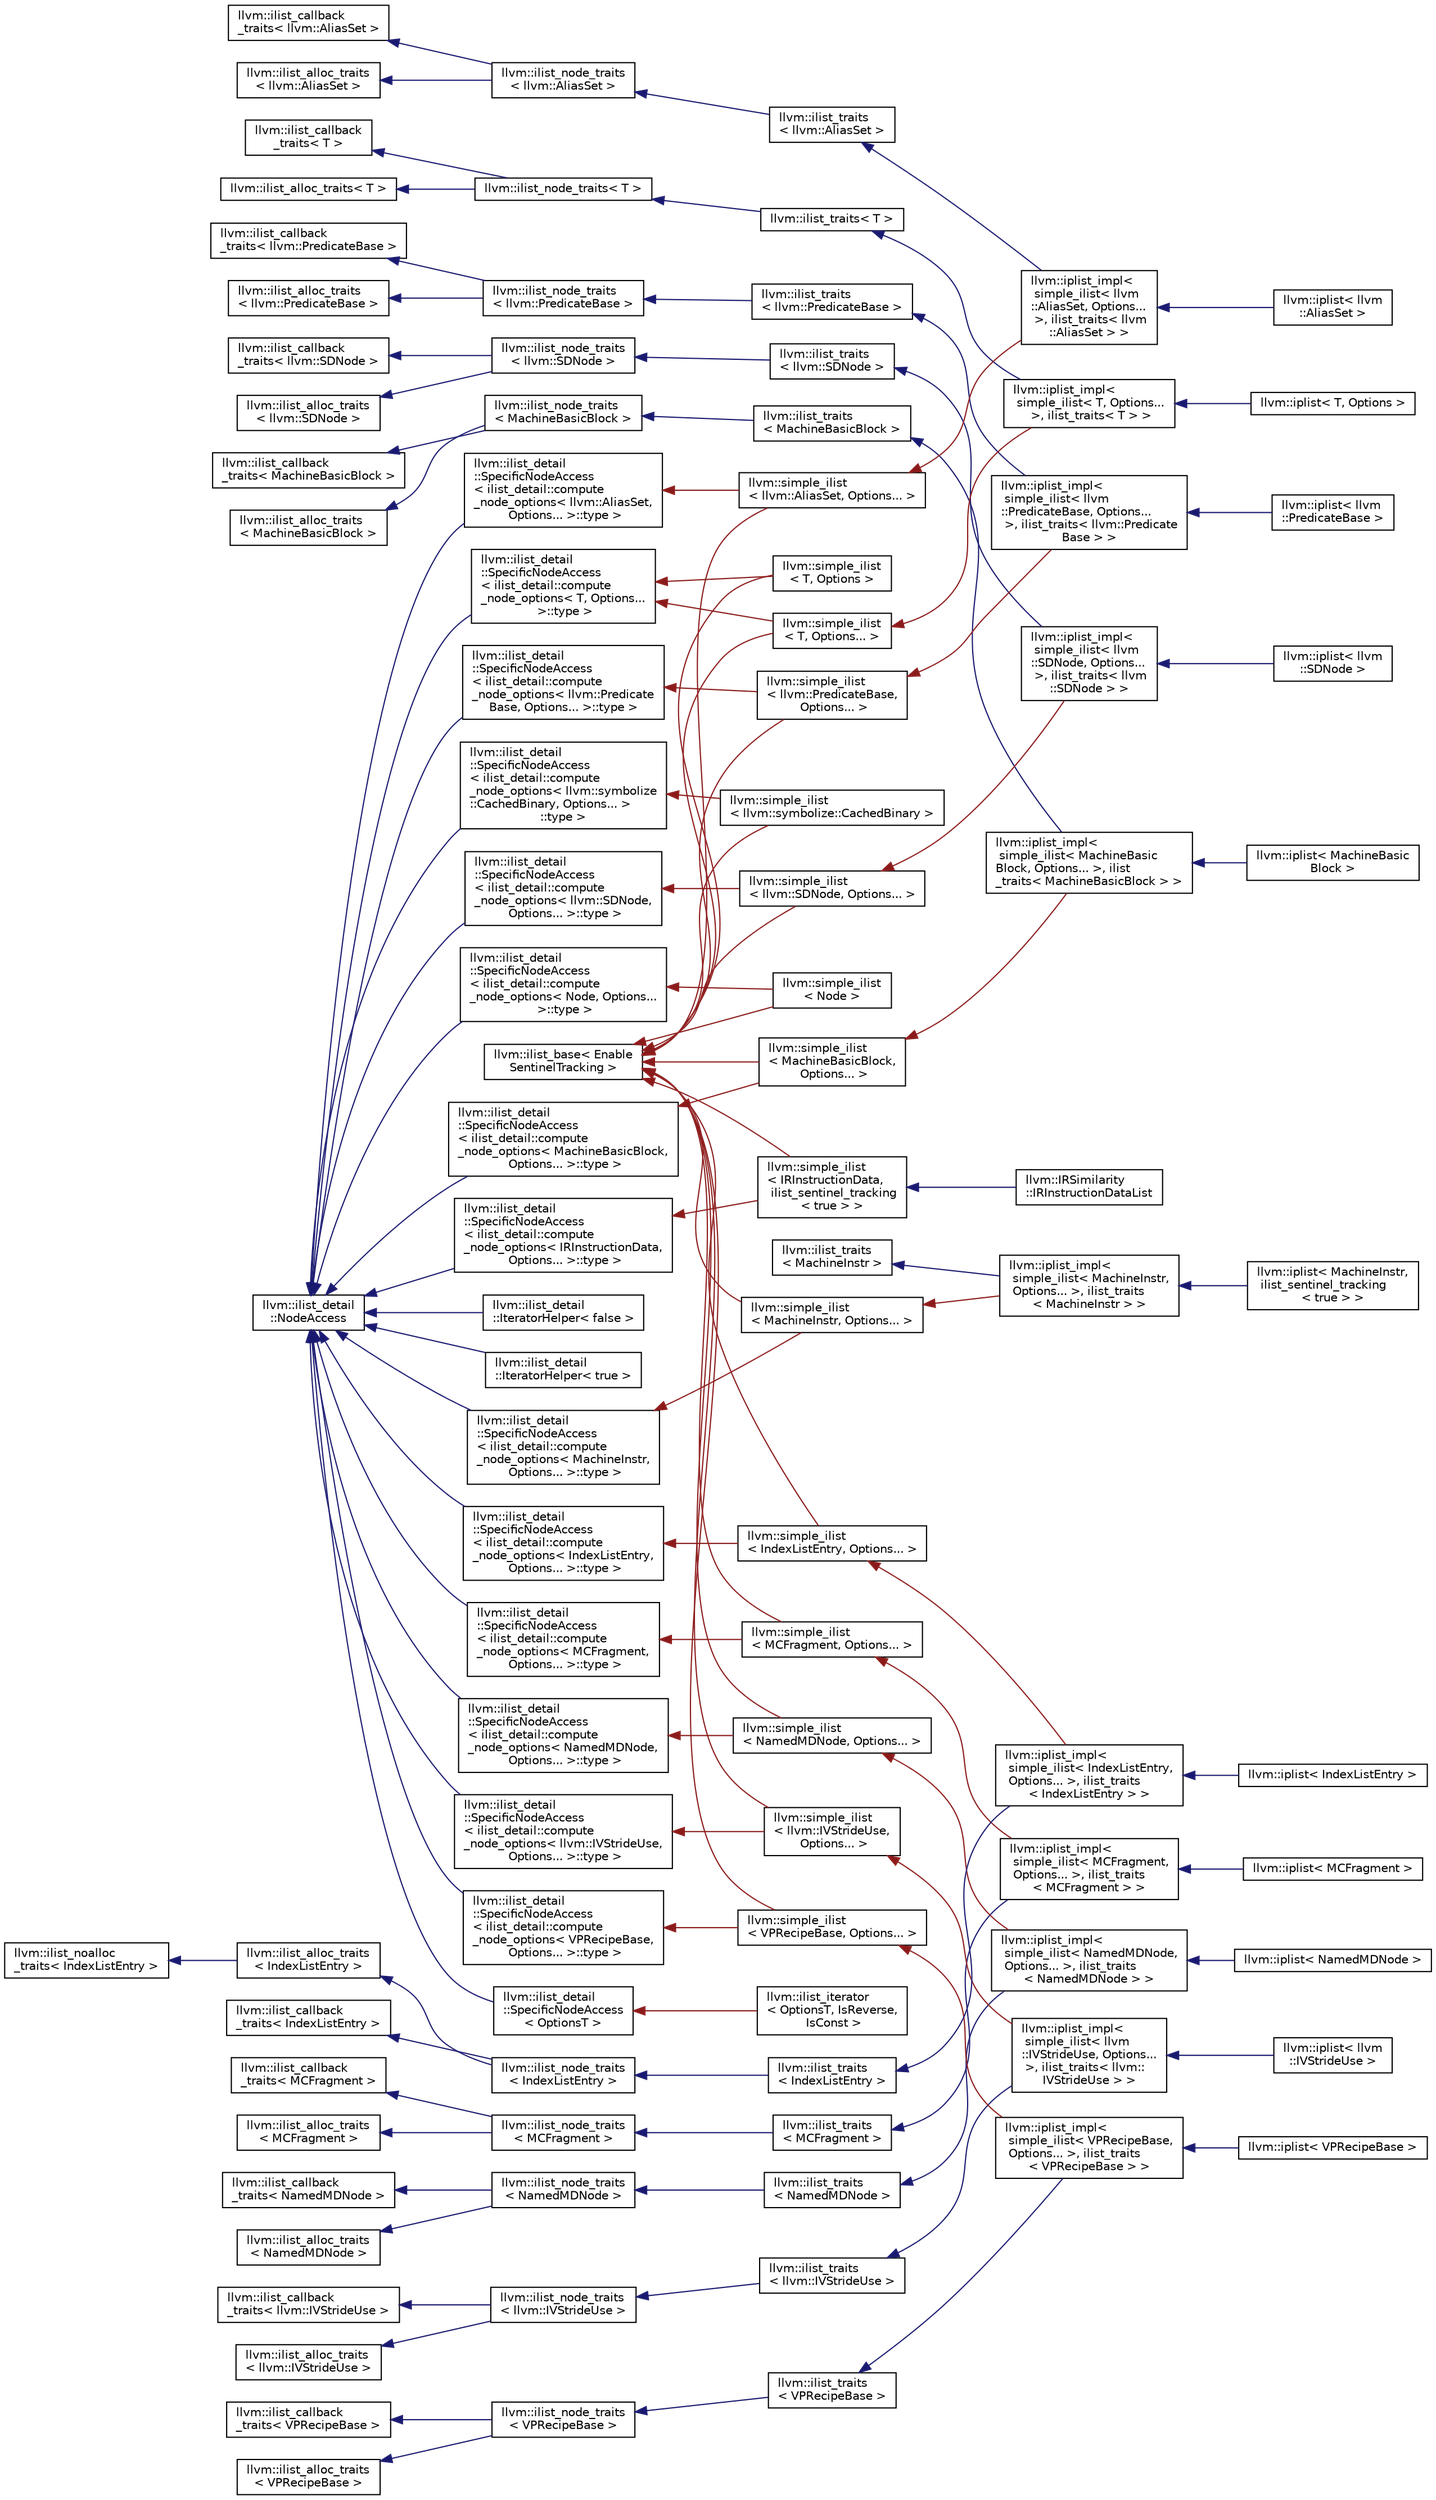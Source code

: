 digraph "Graphical Class Hierarchy"
{
 // LATEX_PDF_SIZE
  bgcolor="transparent";
  edge [fontname="Helvetica",fontsize="10",labelfontname="Helvetica",labelfontsize="10"];
  node [fontname="Helvetica",fontsize="10",shape=record];
  rankdir="LR";
  Node9080 [label="llvm::ilist_alloc_traits\l\< llvm::AliasSet \>",height=0.2,width=0.4,color="black",URL="$structllvm_1_1ilist__alloc__traits.html",tooltip=" "];
  Node9080 -> Node9063 [dir="back",color="midnightblue",fontsize="10",style="solid",fontname="Helvetica"];
  Node9063 [label="llvm::ilist_node_traits\l\< llvm::AliasSet \>",height=0.2,width=0.4,color="black",URL="$structllvm_1_1ilist__node__traits.html",tooltip=" "];
  Node9063 -> Node9064 [dir="back",color="midnightblue",fontsize="10",style="solid",fontname="Helvetica"];
  Node9064 [label="llvm::ilist_traits\l\< llvm::AliasSet \>",height=0.2,width=0.4,color="black",URL="$structllvm_1_1ilist__traits.html",tooltip=" "];
  Node9064 -> Node14 [dir="back",color="midnightblue",fontsize="10",style="solid",fontname="Helvetica"];
  Node14 [label="llvm::iplist_impl\<\l simple_ilist\< llvm\l::AliasSet, Options...\l \>, ilist_traits\< llvm\l::AliasSet \> \>",height=0.2,width=0.4,color="black",URL="$classllvm_1_1iplist__impl.html",tooltip=" "];
  Node14 -> Node15 [dir="back",color="midnightblue",fontsize="10",style="solid",fontname="Helvetica"];
  Node15 [label="llvm::iplist\< llvm\l::AliasSet \>",height=0.2,width=0.4,color="black",URL="$classllvm_1_1iplist.html",tooltip=" "];
  Node9079 [label="llvm::ilist_alloc_traits\l\< llvm::IVStrideUse \>",height=0.2,width=0.4,color="black",URL="$structllvm_1_1ilist__alloc__traits.html",tooltip=" "];
  Node9079 -> Node9060 [dir="back",color="midnightblue",fontsize="10",style="solid",fontname="Helvetica"];
  Node9060 [label="llvm::ilist_node_traits\l\< llvm::IVStrideUse \>",height=0.2,width=0.4,color="black",URL="$structllvm_1_1ilist__node__traits.html",tooltip=" "];
  Node9060 -> Node9061 [dir="back",color="midnightblue",fontsize="10",style="solid",fontname="Helvetica"];
  Node9061 [label="llvm::ilist_traits\l\< llvm::IVStrideUse \>",height=0.2,width=0.4,color="black",URL="$structllvm_1_1ilist__traits.html",tooltip=" "];
  Node9061 -> Node18 [dir="back",color="midnightblue",fontsize="10",style="solid",fontname="Helvetica"];
  Node18 [label="llvm::iplist_impl\<\l simple_ilist\< llvm\l::IVStrideUse, Options...\l \>, ilist_traits\< llvm::\lIVStrideUse \> \>",height=0.2,width=0.4,color="black",URL="$classllvm_1_1iplist__impl.html",tooltip=" "];
  Node18 -> Node19 [dir="back",color="midnightblue",fontsize="10",style="solid",fontname="Helvetica"];
  Node19 [label="llvm::iplist\< llvm\l::IVStrideUse \>",height=0.2,width=0.4,color="black",URL="$classllvm_1_1iplist.html",tooltip=" "];
  Node9078 [label="llvm::ilist_alloc_traits\l\< llvm::PredicateBase \>",height=0.2,width=0.4,color="black",URL="$structllvm_1_1ilist__alloc__traits.html",tooltip=" "];
  Node9078 -> Node9057 [dir="back",color="midnightblue",fontsize="10",style="solid",fontname="Helvetica"];
  Node9057 [label="llvm::ilist_node_traits\l\< llvm::PredicateBase \>",height=0.2,width=0.4,color="black",URL="$structllvm_1_1ilist__node__traits.html",tooltip=" "];
  Node9057 -> Node9058 [dir="back",color="midnightblue",fontsize="10",style="solid",fontname="Helvetica"];
  Node9058 [label="llvm::ilist_traits\l\< llvm::PredicateBase \>",height=0.2,width=0.4,color="black",URL="$structllvm_1_1ilist__traits.html",tooltip=" "];
  Node9058 -> Node22 [dir="back",color="midnightblue",fontsize="10",style="solid",fontname="Helvetica"];
  Node22 [label="llvm::iplist_impl\<\l simple_ilist\< llvm\l::PredicateBase, Options...\l \>, ilist_traits\< llvm::Predicate\lBase \> \>",height=0.2,width=0.4,color="black",URL="$classllvm_1_1iplist__impl.html",tooltip=" "];
  Node22 -> Node23 [dir="back",color="midnightblue",fontsize="10",style="solid",fontname="Helvetica"];
  Node23 [label="llvm::iplist\< llvm\l::PredicateBase \>",height=0.2,width=0.4,color="black",URL="$classllvm_1_1iplist.html",tooltip=" "];
  Node9077 [label="llvm::ilist_alloc_traits\l\< llvm::SDNode \>",height=0.2,width=0.4,color="black",URL="$structllvm_1_1ilist__alloc__traits.html",tooltip=" "];
  Node9077 -> Node9054 [dir="back",color="midnightblue",fontsize="10",style="solid",fontname="Helvetica"];
  Node9054 [label="llvm::ilist_node_traits\l\< llvm::SDNode \>",height=0.2,width=0.4,color="black",URL="$structllvm_1_1ilist__node__traits.html",tooltip=" "];
  Node9054 -> Node9055 [dir="back",color="midnightblue",fontsize="10",style="solid",fontname="Helvetica"];
  Node9055 [label="llvm::ilist_traits\l\< llvm::SDNode \>",height=0.2,width=0.4,color="black",URL="$structllvm_1_1ilist__traits.html",tooltip=" "];
  Node9055 -> Node26 [dir="back",color="midnightblue",fontsize="10",style="solid",fontname="Helvetica"];
  Node26 [label="llvm::iplist_impl\<\l simple_ilist\< llvm\l::SDNode, Options...\l \>, ilist_traits\< llvm\l::SDNode \> \>",height=0.2,width=0.4,color="black",URL="$classllvm_1_1iplist__impl.html",tooltip=" "];
  Node26 -> Node27 [dir="back",color="midnightblue",fontsize="10",style="solid",fontname="Helvetica"];
  Node27 [label="llvm::iplist\< llvm\l::SDNode \>",height=0.2,width=0.4,color="black",URL="$classllvm_1_1iplist.html",tooltip=" "];
  Node9076 [label="llvm::ilist_alloc_traits\l\< MachineBasicBlock \>",height=0.2,width=0.4,color="black",URL="$structllvm_1_1ilist__alloc__traits_3_01MachineBasicBlock_01_4.html",tooltip=" "];
  Node9076 -> Node9051 [dir="back",color="midnightblue",fontsize="10",style="solid",fontname="Helvetica"];
  Node9051 [label="llvm::ilist_node_traits\l\< MachineBasicBlock \>",height=0.2,width=0.4,color="black",URL="$structllvm_1_1ilist__node__traits.html",tooltip=" "];
  Node9051 -> Node9052 [dir="back",color="midnightblue",fontsize="10",style="solid",fontname="Helvetica"];
  Node9052 [label="llvm::ilist_traits\l\< MachineBasicBlock \>",height=0.2,width=0.4,color="black",URL="$structllvm_1_1ilist__traits.html",tooltip=" "];
  Node9052 -> Node32 [dir="back",color="midnightblue",fontsize="10",style="solid",fontname="Helvetica"];
  Node32 [label="llvm::iplist_impl\<\l simple_ilist\< MachineBasic\lBlock, Options... \>, ilist\l_traits\< MachineBasicBlock \> \>",height=0.2,width=0.4,color="black",URL="$classllvm_1_1iplist__impl.html",tooltip=" "];
  Node32 -> Node33 [dir="back",color="midnightblue",fontsize="10",style="solid",fontname="Helvetica"];
  Node33 [label="llvm::iplist\< MachineBasic\lBlock \>",height=0.2,width=0.4,color="black",URL="$classllvm_1_1iplist.html",tooltip=" "];
  Node9075 [label="llvm::ilist_alloc_traits\l\< MCFragment \>",height=0.2,width=0.4,color="black",URL="$structllvm_1_1ilist__alloc__traits_3_01MCFragment_01_4.html",tooltip=" "];
  Node9075 -> Node9048 [dir="back",color="midnightblue",fontsize="10",style="solid",fontname="Helvetica"];
  Node9048 [label="llvm::ilist_node_traits\l\< MCFragment \>",height=0.2,width=0.4,color="black",URL="$structllvm_1_1ilist__node__traits.html",tooltip=" "];
  Node9048 -> Node9049 [dir="back",color="midnightblue",fontsize="10",style="solid",fontname="Helvetica"];
  Node9049 [label="llvm::ilist_traits\l\< MCFragment \>",height=0.2,width=0.4,color="black",URL="$structllvm_1_1ilist__traits.html",tooltip=" "];
  Node9049 -> Node40 [dir="back",color="midnightblue",fontsize="10",style="solid",fontname="Helvetica"];
  Node40 [label="llvm::iplist_impl\<\l simple_ilist\< MCFragment,\l Options... \>, ilist_traits\l\< MCFragment \> \>",height=0.2,width=0.4,color="black",URL="$classllvm_1_1iplist__impl.html",tooltip=" "];
  Node40 -> Node41 [dir="back",color="midnightblue",fontsize="10",style="solid",fontname="Helvetica"];
  Node41 [label="llvm::iplist\< MCFragment \>",height=0.2,width=0.4,color="black",URL="$classllvm_1_1iplist.html",tooltip=" "];
  Node9073 [label="llvm::ilist_alloc_traits\l\< NamedMDNode \>",height=0.2,width=0.4,color="black",URL="$structllvm_1_1ilist__alloc__traits.html",tooltip=" "];
  Node9073 -> Node9045 [dir="back",color="midnightblue",fontsize="10",style="solid",fontname="Helvetica"];
  Node9045 [label="llvm::ilist_node_traits\l\< NamedMDNode \>",height=0.2,width=0.4,color="black",URL="$structllvm_1_1ilist__node__traits.html",tooltip=" "];
  Node9045 -> Node9046 [dir="back",color="midnightblue",fontsize="10",style="solid",fontname="Helvetica"];
  Node9046 [label="llvm::ilist_traits\l\< NamedMDNode \>",height=0.2,width=0.4,color="black",URL="$structllvm_1_1ilist__traits.html",tooltip=" "];
  Node9046 -> Node44 [dir="back",color="midnightblue",fontsize="10",style="solid",fontname="Helvetica"];
  Node44 [label="llvm::iplist_impl\<\l simple_ilist\< NamedMDNode,\l Options... \>, ilist_traits\l\< NamedMDNode \> \>",height=0.2,width=0.4,color="black",URL="$classllvm_1_1iplist__impl.html",tooltip=" "];
  Node44 -> Node45 [dir="back",color="midnightblue",fontsize="10",style="solid",fontname="Helvetica"];
  Node45 [label="llvm::iplist\< NamedMDNode \>",height=0.2,width=0.4,color="black",URL="$classllvm_1_1iplist.html",tooltip=" "];
  Node9071 [label="llvm::ilist_alloc_traits\< T \>",height=0.2,width=0.4,color="black",URL="$structllvm_1_1ilist__alloc__traits.html",tooltip=" "];
  Node9071 -> Node9042 [dir="back",color="midnightblue",fontsize="10",style="solid",fontname="Helvetica"];
  Node9042 [label="llvm::ilist_node_traits\< T \>",height=0.2,width=0.4,color="black",URL="$structllvm_1_1ilist__node__traits.html",tooltip=" "];
  Node9042 -> Node9043 [dir="back",color="midnightblue",fontsize="10",style="solid",fontname="Helvetica"];
  Node9043 [label="llvm::ilist_traits\< T \>",height=0.2,width=0.4,color="black",URL="$structllvm_1_1ilist__traits.html",tooltip=" "];
  Node9043 -> Node51 [dir="back",color="midnightblue",fontsize="10",style="solid",fontname="Helvetica"];
  Node51 [label="llvm::iplist_impl\<\l simple_ilist\< T, Options...\l \>, ilist_traits\< T \> \>",height=0.2,width=0.4,color="black",URL="$classllvm_1_1iplist__impl.html",tooltip=" "];
  Node51 -> Node52 [dir="back",color="midnightblue",fontsize="10",style="solid",fontname="Helvetica"];
  Node52 [label="llvm::iplist\< T, Options \>",height=0.2,width=0.4,color="black",URL="$classllvm_1_1iplist.html",tooltip="An intrusive list with ownership and callbacks specified/controlled by ilist_traits,..."];
  Node9070 [label="llvm::ilist_alloc_traits\l\< VPRecipeBase \>",height=0.2,width=0.4,color="black",URL="$structllvm_1_1ilist__alloc__traits.html",tooltip=" "];
  Node9070 -> Node9039 [dir="back",color="midnightblue",fontsize="10",style="solid",fontname="Helvetica"];
  Node9039 [label="llvm::ilist_node_traits\l\< VPRecipeBase \>",height=0.2,width=0.4,color="black",URL="$structllvm_1_1ilist__node__traits.html",tooltip=" "];
  Node9039 -> Node9040 [dir="back",color="midnightblue",fontsize="10",style="solid",fontname="Helvetica"];
  Node9040 [label="llvm::ilist_traits\l\< VPRecipeBase \>",height=0.2,width=0.4,color="black",URL="$structllvm_1_1ilist__traits.html",tooltip=" "];
  Node9040 -> Node55 [dir="back",color="midnightblue",fontsize="10",style="solid",fontname="Helvetica"];
  Node55 [label="llvm::iplist_impl\<\l simple_ilist\< VPRecipeBase,\l Options... \>, ilist_traits\l\< VPRecipeBase \> \>",height=0.2,width=0.4,color="black",URL="$classllvm_1_1iplist__impl.html",tooltip=" "];
  Node55 -> Node56 [dir="back",color="midnightblue",fontsize="10",style="solid",fontname="Helvetica"];
  Node56 [label="llvm::iplist\< VPRecipeBase \>",height=0.2,width=0.4,color="black",URL="$classllvm_1_1iplist.html",tooltip=" "];
  Node9069 [label="llvm::ilist_base\< Enable\lSentinelTracking \>",height=0.2,width=0.4,color="black",URL="$classllvm_1_1ilist__base.html",tooltip="Implementations of list algorithms using ilist_node_base."];
  Node9069 -> Node49 [dir="back",color="firebrick4",fontsize="10",style="solid",fontname="Helvetica"];
  Node49 [label="llvm::simple_ilist\l\< T, Options \>",height=0.2,width=0.4,color="black",URL="$classllvm_1_1simple__ilist.html",tooltip="A simple intrusive list implementation."];
  Node9069 -> Node6 [dir="back",color="firebrick4",fontsize="10",style="solid",fontname="Helvetica"];
  Node6 [label="llvm::simple_ilist\l\< IndexListEntry, Options... \>",height=0.2,width=0.4,color="black",URL="$classllvm_1_1simple__ilist.html",tooltip=" "];
  Node6 -> Node7 [dir="back",color="firebrick4",fontsize="10",style="solid",fontname="Helvetica"];
  Node7 [label="llvm::iplist_impl\<\l simple_ilist\< IndexListEntry,\l Options... \>, ilist_traits\l\< IndexListEntry \> \>",height=0.2,width=0.4,color="black",URL="$classllvm_1_1iplist__impl.html",tooltip=" "];
  Node7 -> Node8 [dir="back",color="midnightblue",fontsize="10",style="solid",fontname="Helvetica"];
  Node8 [label="llvm::iplist\< IndexListEntry \>",height=0.2,width=0.4,color="black",URL="$classllvm_1_1iplist.html",tooltip=" "];
  Node9069 -> Node10 [dir="back",color="firebrick4",fontsize="10",style="solid",fontname="Helvetica"];
  Node10 [label="llvm::simple_ilist\l\< IRInstructionData,\l ilist_sentinel_tracking\l\< true \> \>",height=0.2,width=0.4,color="black",URL="$classllvm_1_1simple__ilist.html",tooltip=" "];
  Node10 -> Node11 [dir="back",color="midnightblue",fontsize="10",style="solid",fontname="Helvetica"];
  Node11 [label="llvm::IRSimilarity\l::IRInstructionDataList",height=0.2,width=0.4,color="black",URL="$structllvm_1_1IRSimilarity_1_1IRInstructionDataList.html",tooltip=" "];
  Node9069 -> Node13 [dir="back",color="firebrick4",fontsize="10",style="solid",fontname="Helvetica"];
  Node13 [label="llvm::simple_ilist\l\< llvm::AliasSet, Options... \>",height=0.2,width=0.4,color="black",URL="$classllvm_1_1simple__ilist.html",tooltip=" "];
  Node13 -> Node14 [dir="back",color="firebrick4",fontsize="10",style="solid",fontname="Helvetica"];
  Node9069 -> Node17 [dir="back",color="firebrick4",fontsize="10",style="solid",fontname="Helvetica"];
  Node17 [label="llvm::simple_ilist\l\< llvm::IVStrideUse,\l Options... \>",height=0.2,width=0.4,color="black",URL="$classllvm_1_1simple__ilist.html",tooltip=" "];
  Node17 -> Node18 [dir="back",color="firebrick4",fontsize="10",style="solid",fontname="Helvetica"];
  Node9069 -> Node21 [dir="back",color="firebrick4",fontsize="10",style="solid",fontname="Helvetica"];
  Node21 [label="llvm::simple_ilist\l\< llvm::PredicateBase,\l Options... \>",height=0.2,width=0.4,color="black",URL="$classllvm_1_1simple__ilist.html",tooltip=" "];
  Node21 -> Node22 [dir="back",color="firebrick4",fontsize="10",style="solid",fontname="Helvetica"];
  Node9069 -> Node25 [dir="back",color="firebrick4",fontsize="10",style="solid",fontname="Helvetica"];
  Node25 [label="llvm::simple_ilist\l\< llvm::SDNode, Options... \>",height=0.2,width=0.4,color="black",URL="$classllvm_1_1simple__ilist.html",tooltip=" "];
  Node25 -> Node26 [dir="back",color="firebrick4",fontsize="10",style="solid",fontname="Helvetica"];
  Node9069 -> Node29 [dir="back",color="firebrick4",fontsize="10",style="solid",fontname="Helvetica"];
  Node29 [label="llvm::simple_ilist\l\< llvm::symbolize::CachedBinary \>",height=0.2,width=0.4,color="black",URL="$classllvm_1_1simple__ilist.html",tooltip=" "];
  Node9069 -> Node31 [dir="back",color="firebrick4",fontsize="10",style="solid",fontname="Helvetica"];
  Node31 [label="llvm::simple_ilist\l\< MachineBasicBlock,\l Options... \>",height=0.2,width=0.4,color="black",URL="$classllvm_1_1simple__ilist.html",tooltip=" "];
  Node31 -> Node32 [dir="back",color="firebrick4",fontsize="10",style="solid",fontname="Helvetica"];
  Node9069 -> Node35 [dir="back",color="firebrick4",fontsize="10",style="solid",fontname="Helvetica"];
  Node35 [label="llvm::simple_ilist\l\< MachineInstr, Options... \>",height=0.2,width=0.4,color="black",URL="$classllvm_1_1simple__ilist.html",tooltip=" "];
  Node35 -> Node36 [dir="back",color="firebrick4",fontsize="10",style="solid",fontname="Helvetica"];
  Node36 [label="llvm::iplist_impl\<\l simple_ilist\< MachineInstr,\l Options... \>, ilist_traits\l\< MachineInstr \> \>",height=0.2,width=0.4,color="black",URL="$classllvm_1_1iplist__impl.html",tooltip=" "];
  Node36 -> Node37 [dir="back",color="midnightblue",fontsize="10",style="solid",fontname="Helvetica"];
  Node37 [label="llvm::iplist\< MachineInstr,\l ilist_sentinel_tracking\l\< true \> \>",height=0.2,width=0.4,color="black",URL="$classllvm_1_1iplist.html",tooltip=" "];
  Node9069 -> Node39 [dir="back",color="firebrick4",fontsize="10",style="solid",fontname="Helvetica"];
  Node39 [label="llvm::simple_ilist\l\< MCFragment, Options... \>",height=0.2,width=0.4,color="black",URL="$classllvm_1_1simple__ilist.html",tooltip=" "];
  Node39 -> Node40 [dir="back",color="firebrick4",fontsize="10",style="solid",fontname="Helvetica"];
  Node9069 -> Node43 [dir="back",color="firebrick4",fontsize="10",style="solid",fontname="Helvetica"];
  Node43 [label="llvm::simple_ilist\l\< NamedMDNode, Options... \>",height=0.2,width=0.4,color="black",URL="$classllvm_1_1simple__ilist.html",tooltip=" "];
  Node43 -> Node44 [dir="back",color="firebrick4",fontsize="10",style="solid",fontname="Helvetica"];
  Node9069 -> Node47 [dir="back",color="firebrick4",fontsize="10",style="solid",fontname="Helvetica"];
  Node47 [label="llvm::simple_ilist\l\< Node \>",height=0.2,width=0.4,color="black",URL="$classllvm_1_1simple__ilist.html",tooltip=" "];
  Node9069 -> Node50 [dir="back",color="firebrick4",fontsize="10",style="solid",fontname="Helvetica"];
  Node50 [label="llvm::simple_ilist\l\< T, Options... \>",height=0.2,width=0.4,color="black",URL="$classllvm_1_1simple__ilist.html",tooltip=" "];
  Node50 -> Node51 [dir="back",color="firebrick4",fontsize="10",style="solid",fontname="Helvetica"];
  Node9069 -> Node54 [dir="back",color="firebrick4",fontsize="10",style="solid",fontname="Helvetica"];
  Node54 [label="llvm::simple_ilist\l\< VPRecipeBase, Options... \>",height=0.2,width=0.4,color="black",URL="$classllvm_1_1simple__ilist.html",tooltip=" "];
  Node54 -> Node55 [dir="back",color="firebrick4",fontsize="10",style="solid",fontname="Helvetica"];
  Node9065 [label="llvm::ilist_callback\l_traits\< IndexListEntry \>",height=0.2,width=0.4,color="black",URL="$structllvm_1_1ilist__callback__traits.html",tooltip=" "];
  Node9065 -> Node9035 [dir="back",color="midnightblue",fontsize="10",style="solid",fontname="Helvetica"];
  Node9035 [label="llvm::ilist_node_traits\l\< IndexListEntry \>",height=0.2,width=0.4,color="black",URL="$structllvm_1_1ilist__node__traits.html",tooltip=" "];
  Node9035 -> Node9036 [dir="back",color="midnightblue",fontsize="10",style="solid",fontname="Helvetica"];
  Node9036 [label="llvm::ilist_traits\l\< IndexListEntry \>",height=0.2,width=0.4,color="black",URL="$structllvm_1_1ilist__traits.html",tooltip=" "];
  Node9036 -> Node7 [dir="back",color="midnightblue",fontsize="10",style="solid",fontname="Helvetica"];
  Node9062 [label="llvm::ilist_callback\l_traits\< llvm::AliasSet \>",height=0.2,width=0.4,color="black",URL="$structllvm_1_1ilist__callback__traits.html",tooltip=" "];
  Node9062 -> Node9063 [dir="back",color="midnightblue",fontsize="10",style="solid",fontname="Helvetica"];
  Node9059 [label="llvm::ilist_callback\l_traits\< llvm::IVStrideUse \>",height=0.2,width=0.4,color="black",URL="$structllvm_1_1ilist__callback__traits.html",tooltip=" "];
  Node9059 -> Node9060 [dir="back",color="midnightblue",fontsize="10",style="solid",fontname="Helvetica"];
  Node9056 [label="llvm::ilist_callback\l_traits\< llvm::PredicateBase \>",height=0.2,width=0.4,color="black",URL="$structllvm_1_1ilist__callback__traits.html",tooltip=" "];
  Node9056 -> Node9057 [dir="back",color="midnightblue",fontsize="10",style="solid",fontname="Helvetica"];
  Node9053 [label="llvm::ilist_callback\l_traits\< llvm::SDNode \>",height=0.2,width=0.4,color="black",URL="$structllvm_1_1ilist__callback__traits.html",tooltip=" "];
  Node9053 -> Node9054 [dir="back",color="midnightblue",fontsize="10",style="solid",fontname="Helvetica"];
  Node9050 [label="llvm::ilist_callback\l_traits\< MachineBasicBlock \>",height=0.2,width=0.4,color="black",URL="$structllvm_1_1ilist__callback__traits_3_01MachineBasicBlock_01_4.html",tooltip=" "];
  Node9050 -> Node9051 [dir="back",color="midnightblue",fontsize="10",style="solid",fontname="Helvetica"];
  Node9047 [label="llvm::ilist_callback\l_traits\< MCFragment \>",height=0.2,width=0.4,color="black",URL="$structllvm_1_1ilist__callback__traits.html",tooltip=" "];
  Node9047 -> Node9048 [dir="back",color="midnightblue",fontsize="10",style="solid",fontname="Helvetica"];
  Node9044 [label="llvm::ilist_callback\l_traits\< NamedMDNode \>",height=0.2,width=0.4,color="black",URL="$structllvm_1_1ilist__callback__traits.html",tooltip=" "];
  Node9044 -> Node9045 [dir="back",color="midnightblue",fontsize="10",style="solid",fontname="Helvetica"];
  Node9041 [label="llvm::ilist_callback\l_traits\< T \>",height=0.2,width=0.4,color="black",URL="$structllvm_1_1ilist__callback__traits.html",tooltip=" "];
  Node9041 -> Node9042 [dir="back",color="midnightblue",fontsize="10",style="solid",fontname="Helvetica"];
  Node9038 [label="llvm::ilist_callback\l_traits\< VPRecipeBase \>",height=0.2,width=0.4,color="black",URL="$structllvm_1_1ilist__callback__traits.html",tooltip=" "];
  Node9038 -> Node9039 [dir="back",color="midnightblue",fontsize="10",style="solid",fontname="Helvetica"];
  Node9033 [label="llvm::ilist_noalloc\l_traits\< IndexListEntry \>",height=0.2,width=0.4,color="black",URL="$structllvm_1_1ilist__noalloc__traits.html",tooltip=" "];
  Node9033 -> Node9034 [dir="back",color="midnightblue",fontsize="10",style="solid",fontname="Helvetica"];
  Node9034 [label="llvm::ilist_alloc_traits\l\< IndexListEntry \>",height=0.2,width=0.4,color="black",URL="$structllvm_1_1ilist__alloc__traits_3_01IndexListEntry_01_4.html",tooltip=" "];
  Node9034 -> Node9035 [dir="back",color="midnightblue",fontsize="10",style="solid",fontname="Helvetica"];
  Node9025 [label="llvm::ilist_traits\l\< MachineInstr \>",height=0.2,width=0.4,color="black",URL="$structllvm_1_1ilist__traits_3_01MachineInstr_01_4.html",tooltip=" "];
  Node9025 -> Node36 [dir="back",color="midnightblue",fontsize="10",style="solid",fontname="Helvetica"];
  Node0 [label="llvm::ilist_detail\l::NodeAccess",height=0.2,width=0.4,color="black",URL="$structllvm_1_1ilist__detail_1_1NodeAccess.html",tooltip="An access class for ilist_node private API."];
  Node0 -> Node1 [dir="back",color="midnightblue",fontsize="10",style="solid",fontname="Helvetica"];
  Node1 [label="llvm::ilist_detail\l::IteratorHelper\< false \>",height=0.2,width=0.4,color="black",URL="$structllvm_1_1ilist__detail_1_1IteratorHelper_3_01false_01_4.html",tooltip=" "];
  Node0 -> Node2 [dir="back",color="midnightblue",fontsize="10",style="solid",fontname="Helvetica"];
  Node2 [label="llvm::ilist_detail\l::IteratorHelper\< true \>",height=0.2,width=0.4,color="black",URL="$structllvm_1_1ilist__detail_1_1IteratorHelper_3_01true_01_4.html",tooltip=" "];
  Node0 -> Node3 [dir="back",color="midnightblue",fontsize="10",style="solid",fontname="Helvetica"];
  Node3 [label="llvm::ilist_detail\l::SpecificNodeAccess\l\< OptionsT \>",height=0.2,width=0.4,color="black",URL="$structllvm_1_1ilist__detail_1_1SpecificNodeAccess.html",tooltip=" "];
  Node3 -> Node4 [dir="back",color="firebrick4",fontsize="10",style="solid",fontname="Helvetica"];
  Node4 [label="llvm::ilist_iterator\l\< OptionsT, IsReverse,\l IsConst \>",height=0.2,width=0.4,color="black",URL="$classllvm_1_1ilist__iterator.html",tooltip="Iterator for intrusive lists based on ilist_node."];
  Node0 -> Node5 [dir="back",color="midnightblue",fontsize="10",style="solid",fontname="Helvetica"];
  Node5 [label="llvm::ilist_detail\l::SpecificNodeAccess\l\< ilist_detail::compute\l_node_options\< IndexListEntry,\l Options... \>::type \>",height=0.2,width=0.4,color="black",URL="$structllvm_1_1ilist__detail_1_1SpecificNodeAccess.html",tooltip=" "];
  Node5 -> Node6 [dir="back",color="firebrick4",fontsize="10",style="solid",fontname="Helvetica"];
  Node0 -> Node9 [dir="back",color="midnightblue",fontsize="10",style="solid",fontname="Helvetica"];
  Node9 [label="llvm::ilist_detail\l::SpecificNodeAccess\l\< ilist_detail::compute\l_node_options\< IRInstructionData,\l Options... \>::type \>",height=0.2,width=0.4,color="black",URL="$structllvm_1_1ilist__detail_1_1SpecificNodeAccess.html",tooltip=" "];
  Node9 -> Node10 [dir="back",color="firebrick4",fontsize="10",style="solid",fontname="Helvetica"];
  Node0 -> Node12 [dir="back",color="midnightblue",fontsize="10",style="solid",fontname="Helvetica"];
  Node12 [label="llvm::ilist_detail\l::SpecificNodeAccess\l\< ilist_detail::compute\l_node_options\< llvm::AliasSet,\l Options... \>::type \>",height=0.2,width=0.4,color="black",URL="$structllvm_1_1ilist__detail_1_1SpecificNodeAccess.html",tooltip=" "];
  Node12 -> Node13 [dir="back",color="firebrick4",fontsize="10",style="solid",fontname="Helvetica"];
  Node0 -> Node16 [dir="back",color="midnightblue",fontsize="10",style="solid",fontname="Helvetica"];
  Node16 [label="llvm::ilist_detail\l::SpecificNodeAccess\l\< ilist_detail::compute\l_node_options\< llvm::IVStrideUse,\l Options... \>::type \>",height=0.2,width=0.4,color="black",URL="$structllvm_1_1ilist__detail_1_1SpecificNodeAccess.html",tooltip=" "];
  Node16 -> Node17 [dir="back",color="firebrick4",fontsize="10",style="solid",fontname="Helvetica"];
  Node0 -> Node20 [dir="back",color="midnightblue",fontsize="10",style="solid",fontname="Helvetica"];
  Node20 [label="llvm::ilist_detail\l::SpecificNodeAccess\l\< ilist_detail::compute\l_node_options\< llvm::Predicate\lBase, Options... \>::type \>",height=0.2,width=0.4,color="black",URL="$structllvm_1_1ilist__detail_1_1SpecificNodeAccess.html",tooltip=" "];
  Node20 -> Node21 [dir="back",color="firebrick4",fontsize="10",style="solid",fontname="Helvetica"];
  Node0 -> Node24 [dir="back",color="midnightblue",fontsize="10",style="solid",fontname="Helvetica"];
  Node24 [label="llvm::ilist_detail\l::SpecificNodeAccess\l\< ilist_detail::compute\l_node_options\< llvm::SDNode,\l Options... \>::type \>",height=0.2,width=0.4,color="black",URL="$structllvm_1_1ilist__detail_1_1SpecificNodeAccess.html",tooltip=" "];
  Node24 -> Node25 [dir="back",color="firebrick4",fontsize="10",style="solid",fontname="Helvetica"];
  Node0 -> Node28 [dir="back",color="midnightblue",fontsize="10",style="solid",fontname="Helvetica"];
  Node28 [label="llvm::ilist_detail\l::SpecificNodeAccess\l\< ilist_detail::compute\l_node_options\< llvm::symbolize\l::CachedBinary, Options... \>\l::type \>",height=0.2,width=0.4,color="black",URL="$structllvm_1_1ilist__detail_1_1SpecificNodeAccess.html",tooltip=" "];
  Node28 -> Node29 [dir="back",color="firebrick4",fontsize="10",style="solid",fontname="Helvetica"];
  Node0 -> Node30 [dir="back",color="midnightblue",fontsize="10",style="solid",fontname="Helvetica"];
  Node30 [label="llvm::ilist_detail\l::SpecificNodeAccess\l\< ilist_detail::compute\l_node_options\< MachineBasicBlock,\l Options... \>::type \>",height=0.2,width=0.4,color="black",URL="$structllvm_1_1ilist__detail_1_1SpecificNodeAccess.html",tooltip=" "];
  Node30 -> Node31 [dir="back",color="firebrick4",fontsize="10",style="solid",fontname="Helvetica"];
  Node0 -> Node34 [dir="back",color="midnightblue",fontsize="10",style="solid",fontname="Helvetica"];
  Node34 [label="llvm::ilist_detail\l::SpecificNodeAccess\l\< ilist_detail::compute\l_node_options\< MachineInstr,\l Options... \>::type \>",height=0.2,width=0.4,color="black",URL="$structllvm_1_1ilist__detail_1_1SpecificNodeAccess.html",tooltip=" "];
  Node34 -> Node35 [dir="back",color="firebrick4",fontsize="10",style="solid",fontname="Helvetica"];
  Node0 -> Node38 [dir="back",color="midnightblue",fontsize="10",style="solid",fontname="Helvetica"];
  Node38 [label="llvm::ilist_detail\l::SpecificNodeAccess\l\< ilist_detail::compute\l_node_options\< MCFragment,\l Options... \>::type \>",height=0.2,width=0.4,color="black",URL="$structllvm_1_1ilist__detail_1_1SpecificNodeAccess.html",tooltip=" "];
  Node38 -> Node39 [dir="back",color="firebrick4",fontsize="10",style="solid",fontname="Helvetica"];
  Node0 -> Node42 [dir="back",color="midnightblue",fontsize="10",style="solid",fontname="Helvetica"];
  Node42 [label="llvm::ilist_detail\l::SpecificNodeAccess\l\< ilist_detail::compute\l_node_options\< NamedMDNode,\l Options... \>::type \>",height=0.2,width=0.4,color="black",URL="$structllvm_1_1ilist__detail_1_1SpecificNodeAccess.html",tooltip=" "];
  Node42 -> Node43 [dir="back",color="firebrick4",fontsize="10",style="solid",fontname="Helvetica"];
  Node0 -> Node46 [dir="back",color="midnightblue",fontsize="10",style="solid",fontname="Helvetica"];
  Node46 [label="llvm::ilist_detail\l::SpecificNodeAccess\l\< ilist_detail::compute\l_node_options\< Node, Options...\l \>::type \>",height=0.2,width=0.4,color="black",URL="$structllvm_1_1ilist__detail_1_1SpecificNodeAccess.html",tooltip=" "];
  Node46 -> Node47 [dir="back",color="firebrick4",fontsize="10",style="solid",fontname="Helvetica"];
  Node0 -> Node48 [dir="back",color="midnightblue",fontsize="10",style="solid",fontname="Helvetica"];
  Node48 [label="llvm::ilist_detail\l::SpecificNodeAccess\l\< ilist_detail::compute\l_node_options\< T, Options...\l \>::type \>",height=0.2,width=0.4,color="black",URL="$structllvm_1_1ilist__detail_1_1SpecificNodeAccess.html",tooltip=" "];
  Node48 -> Node49 [dir="back",color="firebrick4",fontsize="10",style="solid",fontname="Helvetica"];
  Node48 -> Node50 [dir="back",color="firebrick4",fontsize="10",style="solid",fontname="Helvetica"];
  Node0 -> Node53 [dir="back",color="midnightblue",fontsize="10",style="solid",fontname="Helvetica"];
  Node53 [label="llvm::ilist_detail\l::SpecificNodeAccess\l\< ilist_detail::compute\l_node_options\< VPRecipeBase,\l Options... \>::type \>",height=0.2,width=0.4,color="black",URL="$structllvm_1_1ilist__detail_1_1SpecificNodeAccess.html",tooltip=" "];
  Node53 -> Node54 [dir="back",color="firebrick4",fontsize="10",style="solid",fontname="Helvetica"];
}
